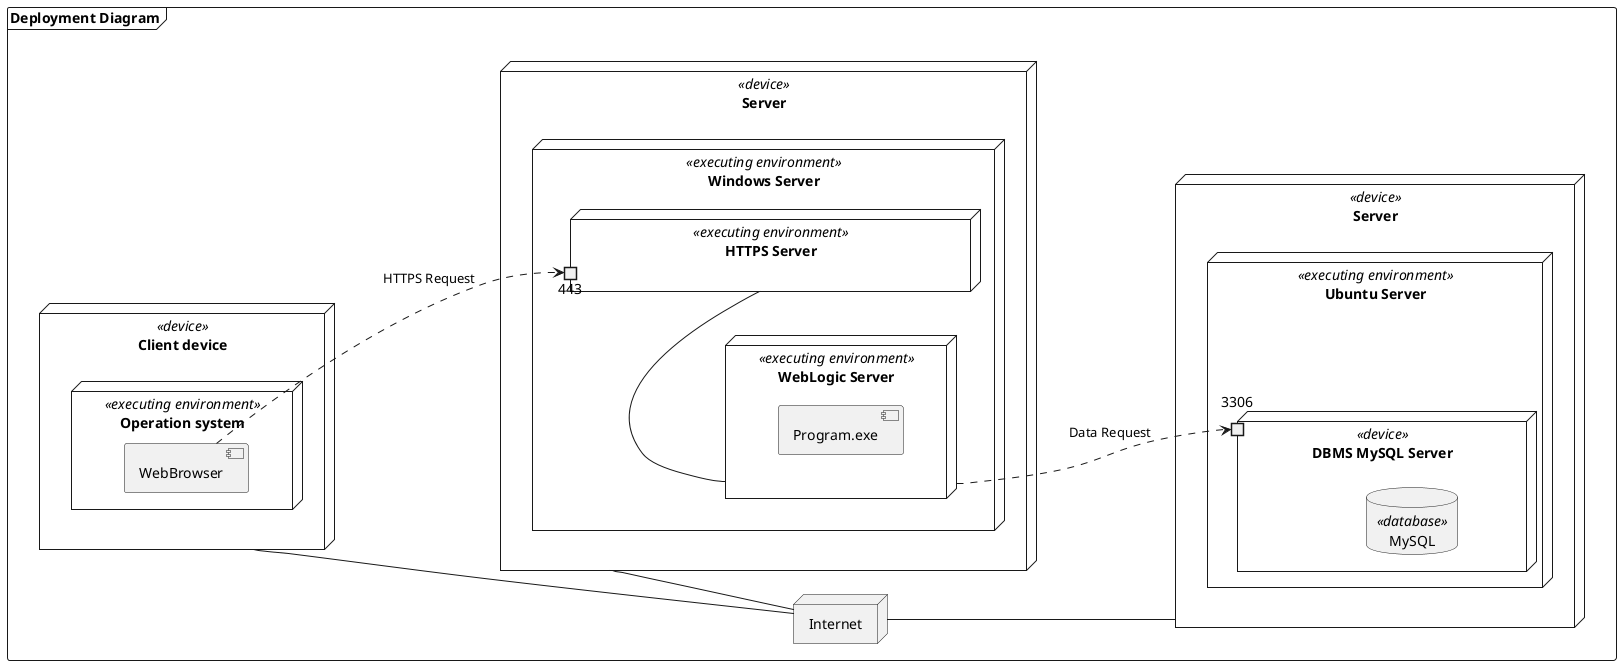 ﻿@startuml
'https://plantuml.com/deployment-diagram
left to right direction

frame "Deployment Diagram"{
node "Client device" <<device>> as client{
    node "Operation system" <<executing environment>> as os{
        component WebBrowser
    }
}

node "Server" <<device>> as server{
     node "Windows Server" <<executing environment>> as servOS{
            node "HTTPS Server" <<executing environment>> as http{
                port 443
            }
            
             node "WebLogic Server" <<executing environment>> as weblogic{
                  component "Program.exe" as exe         
             }
        }
}



node Server <<device>> as db_serv{
node "Ubuntu Server" <<executing environment>>{
node "DBMS MySQL Server\n\n\n\n" <<device>> as bd_serv{
    database MySQL <<database>>
    port 3306
}
}
}


node Internet as internet{

}

'client -- server
'server -- bd_serv
http -l- weblogic
WebBrowser -.> 443 : "HTTPS Request"
weblogic-.>3306 : "Data Request"

internet -u- server
internet -- client
internet -- db_serv
}

@enduml